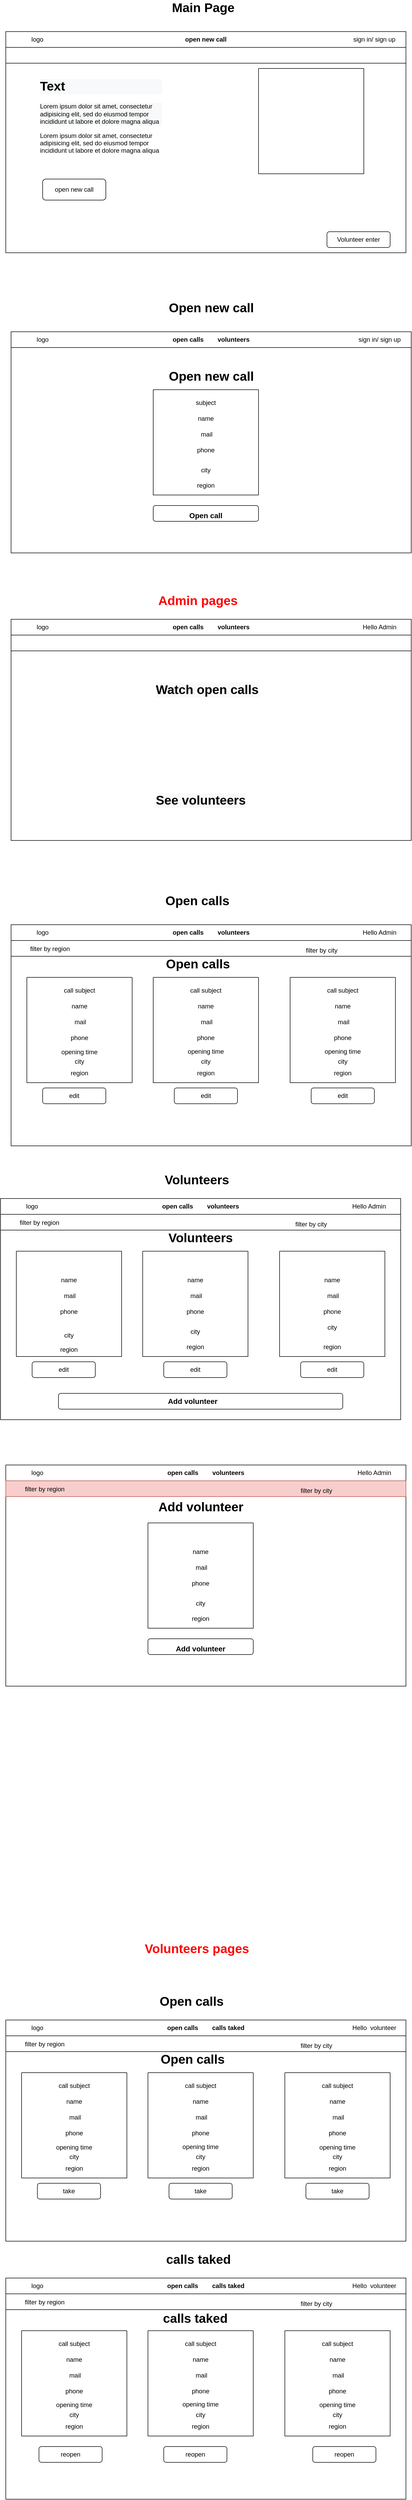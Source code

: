 <mxfile version="20.7.4" type="device"><diagram id="n7u_917eq2AN4OocIGEL" name="‫עמוד-1‬"><mxGraphModel dx="880" dy="452" grid="1" gridSize="10" guides="1" tooltips="1" connect="1" arrows="1" fold="1" page="1" pageScale="1" pageWidth="827" pageHeight="1169" math="0" shadow="0"><root><mxCell id="0"/><mxCell id="1" parent="0"/><mxCell id="W0FucG_3T96HnJbV8gVP-5" value="open calls&amp;nbsp; &amp;nbsp; &amp;nbsp; &amp;nbsp; volunteers" style="swimlane;whiteSpace=wrap;html=1;startSize=30;" parent="1" vertex="1"><mxGeometry x="60" y="1216" width="760" height="420" as="geometry"><mxRectangle x="310" y="190" width="140" height="30" as="alternateBounds"/></mxGeometry></mxCell><mxCell id="W0FucG_3T96HnJbV8gVP-6" value="logo" style="text;html=1;strokeColor=none;fillColor=none;align=center;verticalAlign=middle;whiteSpace=wrap;rounded=0;" parent="W0FucG_3T96HnJbV8gVP-5" vertex="1"><mxGeometry x="30" width="60" height="30" as="geometry"/></mxCell><mxCell id="W0FucG_3T96HnJbV8gVP-7" value="Hello Admin" style="text;html=1;strokeColor=none;fillColor=none;align=center;verticalAlign=middle;whiteSpace=wrap;rounded=0;" parent="W0FucG_3T96HnJbV8gVP-5" vertex="1"><mxGeometry x="650" width="100" height="30" as="geometry"/></mxCell><mxCell id="W0FucG_3T96HnJbV8gVP-9" value="&lt;br&gt;&lt;h1 style=&quot;color: rgb(0, 0, 0); font-family: Helvetica; font-style: normal; font-variant-ligatures: normal; font-variant-caps: normal; letter-spacing: normal; orphans: 2; text-align: left; text-indent: 0px; text-transform: none; widows: 2; word-spacing: 0px; -webkit-text-stroke-width: 0px; background-color: rgb(248, 249, 250); text-decoration-thickness: initial; text-decoration-style: initial; text-decoration-color: initial;&quot;&gt;Watch open calls&lt;/h1&gt;&lt;p style=&quot;color: rgb(0, 0, 0); font-family: Helvetica; font-size: 12px; font-style: normal; font-variant-ligatures: normal; font-variant-caps: normal; font-weight: 400; letter-spacing: normal; orphans: 2; text-align: left; text-indent: 0px; text-transform: none; widows: 2; word-spacing: 0px; -webkit-text-stroke-width: 0px; background-color: rgb(248, 249, 250); text-decoration-thickness: initial; text-decoration-style: initial; text-decoration-color: initial;&quot;&gt;&lt;/p&gt;&lt;br&gt;" style="text;html=1;strokeColor=none;fillColor=none;spacing=5;spacingTop=-20;whiteSpace=wrap;overflow=hidden;rounded=0;" parent="W0FucG_3T96HnJbV8gVP-5" vertex="1"><mxGeometry x="270" y="100" width="240" height="50" as="geometry"/></mxCell><mxCell id="W0FucG_3T96HnJbV8gVP-14" value="" style="rounded=0;whiteSpace=wrap;html=1;" parent="W0FucG_3T96HnJbV8gVP-5" vertex="1"><mxGeometry y="30" width="760" height="30" as="geometry"/></mxCell><mxCell id="W0FucG_3T96HnJbV8gVP-29" value="&lt;br&gt;&lt;h1 style=&quot;color: rgb(0, 0, 0); font-family: Helvetica; font-style: normal; font-variant-ligatures: normal; font-variant-caps: normal; letter-spacing: normal; orphans: 2; text-align: left; text-indent: 0px; text-transform: none; widows: 2; word-spacing: 0px; -webkit-text-stroke-width: 0px; background-color: rgb(248, 249, 250); text-decoration-thickness: initial; text-decoration-style: initial; text-decoration-color: initial;&quot;&gt;See volunteers&lt;/h1&gt;&lt;p style=&quot;color: rgb(0, 0, 0); font-family: Helvetica; font-size: 12px; font-style: normal; font-variant-ligatures: normal; font-variant-caps: normal; font-weight: 400; letter-spacing: normal; orphans: 2; text-align: left; text-indent: 0px; text-transform: none; widows: 2; word-spacing: 0px; -webkit-text-stroke-width: 0px; background-color: rgb(248, 249, 250); text-decoration-thickness: initial; text-decoration-style: initial; text-decoration-color: initial;&quot;&gt;&lt;/p&gt;" style="text;html=1;strokeColor=none;fillColor=none;spacing=5;spacingTop=-20;whiteSpace=wrap;overflow=hidden;rounded=0;" parent="W0FucG_3T96HnJbV8gVP-5" vertex="1"><mxGeometry x="270" y="310" width="240" height="50" as="geometry"/></mxCell><mxCell id="W0FucG_3T96HnJbV8gVP-16" value="&lt;b&gt;&lt;font style=&quot;font-size: 24px;&quot;&gt;Main Page&lt;/font&gt;&lt;/b&gt;" style="text;html=1;strokeColor=none;fillColor=none;align=center;verticalAlign=middle;whiteSpace=wrap;rounded=0;" parent="1" vertex="1"><mxGeometry x="362" y="40" width="126" height="30" as="geometry"/></mxCell><mxCell id="W0FucG_3T96HnJbV8gVP-17" value="&lt;b&gt;&lt;font color=&quot;#ff0000&quot; style=&quot;font-size: 24px;&quot;&gt;Admin pages&lt;/font&gt;&lt;/b&gt;" style="text;html=1;strokeColor=none;fillColor=none;align=center;verticalAlign=middle;whiteSpace=wrap;rounded=0;" parent="1" vertex="1"><mxGeometry x="330" y="1166" width="170" height="30" as="geometry"/></mxCell><mxCell id="W0FucG_3T96HnJbV8gVP-18" value="open new call" style="swimlane;whiteSpace=wrap;html=1;startSize=30;" parent="1" vertex="1"><mxGeometry x="50" y="100" width="760" height="420" as="geometry"><mxRectangle x="310" y="190" width="140" height="30" as="alternateBounds"/></mxGeometry></mxCell><mxCell id="W0FucG_3T96HnJbV8gVP-19" value="logo" style="text;html=1;strokeColor=none;fillColor=none;align=center;verticalAlign=middle;whiteSpace=wrap;rounded=0;" parent="W0FucG_3T96HnJbV8gVP-18" vertex="1"><mxGeometry x="30" width="60" height="30" as="geometry"/></mxCell><mxCell id="W0FucG_3T96HnJbV8gVP-20" value="sign in/ sign up" style="text;html=1;strokeColor=none;fillColor=none;align=center;verticalAlign=middle;whiteSpace=wrap;rounded=0;" parent="W0FucG_3T96HnJbV8gVP-18" vertex="1"><mxGeometry x="650" width="100" height="30" as="geometry"/></mxCell><mxCell id="W0FucG_3T96HnJbV8gVP-21" value="" style="swimlane;startSize=0;" parent="W0FucG_3T96HnJbV8gVP-18" vertex="1"><mxGeometry x="480" y="70" width="200" height="200" as="geometry"/></mxCell><mxCell id="W0FucG_3T96HnJbV8gVP-22" value="&lt;br&gt;&lt;h1 style=&quot;color: rgb(0, 0, 0); font-family: Helvetica; font-style: normal; font-variant-ligatures: normal; font-variant-caps: normal; letter-spacing: normal; orphans: 2; text-align: left; text-indent: 0px; text-transform: none; widows: 2; word-spacing: 0px; -webkit-text-stroke-width: 0px; background-color: rgb(248, 249, 250); text-decoration-thickness: initial; text-decoration-style: initial; text-decoration-color: initial;&quot;&gt;Text&lt;/h1&gt;&lt;p style=&quot;color: rgb(0, 0, 0); font-family: Helvetica; font-size: 12px; font-style: normal; font-variant-ligatures: normal; font-variant-caps: normal; font-weight: 400; letter-spacing: normal; orphans: 2; text-align: left; text-indent: 0px; text-transform: none; widows: 2; word-spacing: 0px; -webkit-text-stroke-width: 0px; background-color: rgb(248, 249, 250); text-decoration-thickness: initial; text-decoration-style: initial; text-decoration-color: initial;&quot;&gt;Lorem ipsum dolor sit amet, consectetur adipisicing elit, sed do eiusmod tempor incididunt ut labore et dolore magna aliqua&lt;/p&gt;Lorem ipsum dolor sit amet, consectetur adipisicing elit, sed do eiusmod tempor incididunt ut labore et dolore magna aliqua&lt;br&gt;&lt;br&gt;" style="text;html=1;strokeColor=none;fillColor=none;spacing=5;spacingTop=-20;whiteSpace=wrap;overflow=hidden;rounded=0;" parent="W0FucG_3T96HnJbV8gVP-18" vertex="1"><mxGeometry x="60" y="70" width="240" height="190" as="geometry"/></mxCell><mxCell id="W0FucG_3T96HnJbV8gVP-23" value="" style="rounded=1;whiteSpace=wrap;html=1;" parent="W0FucG_3T96HnJbV8gVP-18" vertex="1"><mxGeometry x="70" y="280" width="120" height="40" as="geometry"/></mxCell><mxCell id="W0FucG_3T96HnJbV8gVP-24" value="open new call" style="text;html=1;strokeColor=none;fillColor=none;align=center;verticalAlign=middle;whiteSpace=wrap;rounded=0;" parent="W0FucG_3T96HnJbV8gVP-18" vertex="1"><mxGeometry x="75" y="285" width="110" height="30" as="geometry"/></mxCell><mxCell id="W0FucG_3T96HnJbV8gVP-25" value="" style="rounded=0;whiteSpace=wrap;html=1;" parent="W0FucG_3T96HnJbV8gVP-18" vertex="1"><mxGeometry y="30" width="760" height="30" as="geometry"/></mxCell><mxCell id="W0FucG_3T96HnJbV8gVP-26" value="" style="rounded=1;whiteSpace=wrap;html=1;" parent="W0FucG_3T96HnJbV8gVP-18" vertex="1"><mxGeometry x="610" y="380" width="120" height="30" as="geometry"/></mxCell><mxCell id="W0FucG_3T96HnJbV8gVP-27" value="Volunteer enter" style="text;html=1;strokeColor=none;fillColor=none;align=center;verticalAlign=middle;whiteSpace=wrap;rounded=0;" parent="W0FucG_3T96HnJbV8gVP-18" vertex="1"><mxGeometry x="620" y="380" width="100" height="30" as="geometry"/></mxCell><mxCell id="W0FucG_3T96HnJbV8gVP-30" value="open calls&amp;nbsp; &amp;nbsp; &amp;nbsp; &amp;nbsp; volunteers" style="swimlane;whiteSpace=wrap;html=1;startSize=30;" parent="1" vertex="1"><mxGeometry x="60" y="1796" width="760" height="420" as="geometry"><mxRectangle x="310" y="190" width="140" height="30" as="alternateBounds"/></mxGeometry></mxCell><mxCell id="W0FucG_3T96HnJbV8gVP-31" value="logo" style="text;html=1;strokeColor=none;fillColor=none;align=center;verticalAlign=middle;whiteSpace=wrap;rounded=0;" parent="W0FucG_3T96HnJbV8gVP-30" vertex="1"><mxGeometry x="30" width="60" height="30" as="geometry"/></mxCell><mxCell id="W0FucG_3T96HnJbV8gVP-32" value="Hello Admin" style="text;html=1;strokeColor=none;fillColor=none;align=center;verticalAlign=middle;whiteSpace=wrap;rounded=0;" parent="W0FucG_3T96HnJbV8gVP-30" vertex="1"><mxGeometry x="650" width="100" height="30" as="geometry"/></mxCell><mxCell id="W0FucG_3T96HnJbV8gVP-34" value="" style="rounded=0;whiteSpace=wrap;html=1;" parent="W0FucG_3T96HnJbV8gVP-30" vertex="1"><mxGeometry y="30" width="760" height="30" as="geometry"/></mxCell><mxCell id="W0FucG_3T96HnJbV8gVP-37" value="&lt;font style=&quot;font-size: 12px;&quot;&gt;filter by region&lt;/font&gt;" style="text;html=1;strokeColor=none;fillColor=none;align=center;verticalAlign=middle;whiteSpace=wrap;rounded=0;fontSize=24;" parent="W0FucG_3T96HnJbV8gVP-30" vertex="1"><mxGeometry x="14" y="27" width="120" height="30" as="geometry"/></mxCell><mxCell id="W0FucG_3T96HnJbV8gVP-38" value="&lt;font style=&quot;font-size: 12px;&quot;&gt;filter by city&lt;/font&gt;" style="text;html=1;strokeColor=none;fillColor=none;align=center;verticalAlign=middle;whiteSpace=wrap;rounded=0;fontSize=24;" parent="W0FucG_3T96HnJbV8gVP-30" vertex="1"><mxGeometry x="530" y="30" width="120" height="30" as="geometry"/></mxCell><mxCell id="W0FucG_3T96HnJbV8gVP-40" value="" style="swimlane;startSize=0;fontSize=12;" parent="W0FucG_3T96HnJbV8gVP-30" vertex="1"><mxGeometry x="530" y="100" width="200" height="200" as="geometry"/></mxCell><mxCell id="W0FucG_3T96HnJbV8gVP-41" value="call subject" style="text;html=1;strokeColor=none;fillColor=none;align=center;verticalAlign=middle;whiteSpace=wrap;rounded=0;fontSize=12;" parent="W0FucG_3T96HnJbV8gVP-40" vertex="1"><mxGeometry x="60" y="10" width="80" height="30" as="geometry"/></mxCell><mxCell id="W0FucG_3T96HnJbV8gVP-42" value="name" style="text;html=1;strokeColor=none;fillColor=none;align=center;verticalAlign=middle;whiteSpace=wrap;rounded=0;fontSize=12;" parent="W0FucG_3T96HnJbV8gVP-40" vertex="1"><mxGeometry x="60" y="40" width="80" height="30" as="geometry"/></mxCell><mxCell id="W0FucG_3T96HnJbV8gVP-43" value="&amp;nbsp;mail" style="text;html=1;strokeColor=none;fillColor=none;align=center;verticalAlign=middle;whiteSpace=wrap;rounded=0;fontSize=12;" parent="W0FucG_3T96HnJbV8gVP-40" vertex="1"><mxGeometry x="60" y="70" width="80" height="30" as="geometry"/></mxCell><mxCell id="W0FucG_3T96HnJbV8gVP-44" value="phone" style="text;html=1;strokeColor=none;fillColor=none;align=center;verticalAlign=middle;whiteSpace=wrap;rounded=0;fontSize=12;" parent="W0FucG_3T96HnJbV8gVP-40" vertex="1"><mxGeometry x="60" y="100" width="80" height="30" as="geometry"/></mxCell><mxCell id="W0FucG_3T96HnJbV8gVP-45" value="opening time" style="text;html=1;strokeColor=none;fillColor=none;align=center;verticalAlign=middle;whiteSpace=wrap;rounded=0;fontSize=12;" parent="W0FucG_3T96HnJbV8gVP-40" vertex="1"><mxGeometry x="60" y="126" width="80" height="30" as="geometry"/></mxCell><mxCell id="W0FucG_3T96HnJbV8gVP-46" value="city" style="text;html=1;strokeColor=none;fillColor=none;align=center;verticalAlign=middle;whiteSpace=wrap;rounded=0;fontSize=12;" parent="W0FucG_3T96HnJbV8gVP-40" vertex="1"><mxGeometry x="60" y="145" width="80" height="30" as="geometry"/></mxCell><mxCell id="W0FucG_3T96HnJbV8gVP-47" value="region" style="text;html=1;strokeColor=none;fillColor=none;align=center;verticalAlign=middle;whiteSpace=wrap;rounded=0;fontSize=12;" parent="W0FucG_3T96HnJbV8gVP-40" vertex="1"><mxGeometry x="60" y="167" width="80" height="30" as="geometry"/></mxCell><mxCell id="W0FucG_3T96HnJbV8gVP-48" value="" style="swimlane;startSize=0;fontSize=12;" parent="W0FucG_3T96HnJbV8gVP-30" vertex="1"><mxGeometry x="270" y="100" width="200" height="200" as="geometry"/></mxCell><mxCell id="W0FucG_3T96HnJbV8gVP-49" value="call subject" style="text;html=1;strokeColor=none;fillColor=none;align=center;verticalAlign=middle;whiteSpace=wrap;rounded=0;fontSize=12;" parent="W0FucG_3T96HnJbV8gVP-48" vertex="1"><mxGeometry x="60" y="10" width="80" height="30" as="geometry"/></mxCell><mxCell id="W0FucG_3T96HnJbV8gVP-50" value="name" style="text;html=1;strokeColor=none;fillColor=none;align=center;verticalAlign=middle;whiteSpace=wrap;rounded=0;fontSize=12;" parent="W0FucG_3T96HnJbV8gVP-48" vertex="1"><mxGeometry x="60" y="40" width="80" height="30" as="geometry"/></mxCell><mxCell id="W0FucG_3T96HnJbV8gVP-51" value="&amp;nbsp;mail" style="text;html=1;strokeColor=none;fillColor=none;align=center;verticalAlign=middle;whiteSpace=wrap;rounded=0;fontSize=12;" parent="W0FucG_3T96HnJbV8gVP-48" vertex="1"><mxGeometry x="60" y="70" width="80" height="30" as="geometry"/></mxCell><mxCell id="W0FucG_3T96HnJbV8gVP-52" value="phone" style="text;html=1;strokeColor=none;fillColor=none;align=center;verticalAlign=middle;whiteSpace=wrap;rounded=0;fontSize=12;" parent="W0FucG_3T96HnJbV8gVP-48" vertex="1"><mxGeometry x="60" y="100" width="80" height="30" as="geometry"/></mxCell><mxCell id="W0FucG_3T96HnJbV8gVP-53" value="opening time" style="text;html=1;strokeColor=none;fillColor=none;align=center;verticalAlign=middle;whiteSpace=wrap;rounded=0;fontSize=12;" parent="W0FucG_3T96HnJbV8gVP-48" vertex="1"><mxGeometry x="60" y="126" width="80" height="30" as="geometry"/></mxCell><mxCell id="W0FucG_3T96HnJbV8gVP-54" value="city" style="text;html=1;strokeColor=none;fillColor=none;align=center;verticalAlign=middle;whiteSpace=wrap;rounded=0;fontSize=12;" parent="W0FucG_3T96HnJbV8gVP-48" vertex="1"><mxGeometry x="60" y="145" width="80" height="30" as="geometry"/></mxCell><mxCell id="W0FucG_3T96HnJbV8gVP-55" value="region" style="text;html=1;strokeColor=none;fillColor=none;align=center;verticalAlign=middle;whiteSpace=wrap;rounded=0;fontSize=12;" parent="W0FucG_3T96HnJbV8gVP-48" vertex="1"><mxGeometry x="60" y="167" width="80" height="30" as="geometry"/></mxCell><mxCell id="W0FucG_3T96HnJbV8gVP-56" value="" style="swimlane;startSize=0;fontSize=12;" parent="W0FucG_3T96HnJbV8gVP-30" vertex="1"><mxGeometry x="30" y="100" width="200" height="200" as="geometry"/></mxCell><mxCell id="W0FucG_3T96HnJbV8gVP-57" value="call subject" style="text;html=1;strokeColor=none;fillColor=none;align=center;verticalAlign=middle;whiteSpace=wrap;rounded=0;fontSize=12;" parent="W0FucG_3T96HnJbV8gVP-56" vertex="1"><mxGeometry x="60" y="10" width="80" height="30" as="geometry"/></mxCell><mxCell id="W0FucG_3T96HnJbV8gVP-58" value="name" style="text;html=1;strokeColor=none;fillColor=none;align=center;verticalAlign=middle;whiteSpace=wrap;rounded=0;fontSize=12;" parent="W0FucG_3T96HnJbV8gVP-56" vertex="1"><mxGeometry x="60" y="40" width="80" height="30" as="geometry"/></mxCell><mxCell id="W0FucG_3T96HnJbV8gVP-59" value="&amp;nbsp;mail" style="text;html=1;strokeColor=none;fillColor=none;align=center;verticalAlign=middle;whiteSpace=wrap;rounded=0;fontSize=12;" parent="W0FucG_3T96HnJbV8gVP-56" vertex="1"><mxGeometry x="60" y="70" width="80" height="30" as="geometry"/></mxCell><mxCell id="W0FucG_3T96HnJbV8gVP-60" value="phone" style="text;html=1;strokeColor=none;fillColor=none;align=center;verticalAlign=middle;whiteSpace=wrap;rounded=0;fontSize=12;" parent="W0FucG_3T96HnJbV8gVP-56" vertex="1"><mxGeometry x="60" y="100" width="80" height="30" as="geometry"/></mxCell><mxCell id="W0FucG_3T96HnJbV8gVP-61" value="opening time" style="text;html=1;strokeColor=none;fillColor=none;align=center;verticalAlign=middle;whiteSpace=wrap;rounded=0;fontSize=12;" parent="W0FucG_3T96HnJbV8gVP-56" vertex="1"><mxGeometry x="60" y="127" width="80" height="30" as="geometry"/></mxCell><mxCell id="W0FucG_3T96HnJbV8gVP-62" value="city" style="text;html=1;strokeColor=none;fillColor=none;align=center;verticalAlign=middle;whiteSpace=wrap;rounded=0;fontSize=12;" parent="W0FucG_3T96HnJbV8gVP-56" vertex="1"><mxGeometry x="60" y="145" width="80" height="30" as="geometry"/></mxCell><mxCell id="W0FucG_3T96HnJbV8gVP-63" value="region" style="text;html=1;strokeColor=none;fillColor=none;align=center;verticalAlign=middle;whiteSpace=wrap;rounded=0;fontSize=12;" parent="W0FucG_3T96HnJbV8gVP-56" vertex="1"><mxGeometry x="60" y="167" width="80" height="30" as="geometry"/></mxCell><mxCell id="W0FucG_3T96HnJbV8gVP-64" value="" style="rounded=1;whiteSpace=wrap;html=1;fontSize=12;" parent="W0FucG_3T96HnJbV8gVP-30" vertex="1"><mxGeometry x="570" y="310" width="120" height="30" as="geometry"/></mxCell><mxCell id="W0FucG_3T96HnJbV8gVP-65" value="edit" style="text;html=1;strokeColor=none;fillColor=none;align=center;verticalAlign=middle;whiteSpace=wrap;rounded=0;fontSize=12;" parent="W0FucG_3T96HnJbV8gVP-30" vertex="1"><mxGeometry x="600" y="310" width="60" height="30" as="geometry"/></mxCell><mxCell id="W0FucG_3T96HnJbV8gVP-66" value="" style="rounded=1;whiteSpace=wrap;html=1;fontSize=12;" parent="W0FucG_3T96HnJbV8gVP-30" vertex="1"><mxGeometry x="310" y="310" width="120" height="30" as="geometry"/></mxCell><mxCell id="W0FucG_3T96HnJbV8gVP-67" value="" style="rounded=1;whiteSpace=wrap;html=1;fontSize=12;" parent="W0FucG_3T96HnJbV8gVP-30" vertex="1"><mxGeometry x="60" y="310" width="120" height="30" as="geometry"/></mxCell><mxCell id="W0FucG_3T96HnJbV8gVP-68" value="edit" style="text;html=1;strokeColor=none;fillColor=none;align=center;verticalAlign=middle;whiteSpace=wrap;rounded=0;fontSize=12;" parent="W0FucG_3T96HnJbV8gVP-30" vertex="1"><mxGeometry x="340" y="310" width="60" height="30" as="geometry"/></mxCell><mxCell id="W0FucG_3T96HnJbV8gVP-69" value="edit" style="text;html=1;strokeColor=none;fillColor=none;align=center;verticalAlign=middle;whiteSpace=wrap;rounded=0;fontSize=12;" parent="W0FucG_3T96HnJbV8gVP-30" vertex="1"><mxGeometry x="90" y="310" width="60" height="30" as="geometry"/></mxCell><mxCell id="W0FucG_3T96HnJbV8gVP-108" value="&lt;b&gt;&lt;font style=&quot;font-size: 24px;&quot;&gt;Open calls&lt;/font&gt;&lt;/b&gt;" style="text;html=1;strokeColor=none;fillColor=none;align=center;verticalAlign=middle;whiteSpace=wrap;rounded=0;" parent="W0FucG_3T96HnJbV8gVP-30" vertex="1"><mxGeometry x="280" y="60" width="150" height="30" as="geometry"/></mxCell><mxCell id="W0FucG_3T96HnJbV8gVP-36" value="&lt;b&gt;&lt;font style=&quot;font-size: 24px;&quot;&gt;Open calls&lt;/font&gt;&lt;/b&gt;" style="text;html=1;strokeColor=none;fillColor=none;align=center;verticalAlign=middle;whiteSpace=wrap;rounded=0;" parent="1" vertex="1"><mxGeometry x="339" y="1736" width="150" height="30" as="geometry"/></mxCell><mxCell id="W0FucG_3T96HnJbV8gVP-70" value="open calls&amp;nbsp; &amp;nbsp; &amp;nbsp; &amp;nbsp; volunteers" style="swimlane;whiteSpace=wrap;html=1;startSize=30;" parent="1" vertex="1"><mxGeometry x="40" y="2316" width="760" height="420" as="geometry"><mxRectangle x="310" y="190" width="140" height="30" as="alternateBounds"/></mxGeometry></mxCell><mxCell id="W0FucG_3T96HnJbV8gVP-71" value="logo" style="text;html=1;strokeColor=none;fillColor=none;align=center;verticalAlign=middle;whiteSpace=wrap;rounded=0;" parent="W0FucG_3T96HnJbV8gVP-70" vertex="1"><mxGeometry x="30" width="60" height="30" as="geometry"/></mxCell><mxCell id="W0FucG_3T96HnJbV8gVP-72" value="Hello Admin" style="text;html=1;strokeColor=none;fillColor=none;align=center;verticalAlign=middle;whiteSpace=wrap;rounded=0;" parent="W0FucG_3T96HnJbV8gVP-70" vertex="1"><mxGeometry x="650" width="100" height="30" as="geometry"/></mxCell><mxCell id="W0FucG_3T96HnJbV8gVP-73" value="" style="rounded=0;whiteSpace=wrap;html=1;" parent="W0FucG_3T96HnJbV8gVP-70" vertex="1"><mxGeometry y="30" width="760" height="30" as="geometry"/></mxCell><mxCell id="W0FucG_3T96HnJbV8gVP-74" value="&lt;font style=&quot;font-size: 12px;&quot;&gt;filter by region&lt;/font&gt;" style="text;html=1;strokeColor=none;fillColor=none;align=center;verticalAlign=middle;whiteSpace=wrap;rounded=0;fontSize=24;" parent="W0FucG_3T96HnJbV8gVP-70" vertex="1"><mxGeometry x="14" y="27" width="120" height="30" as="geometry"/></mxCell><mxCell id="W0FucG_3T96HnJbV8gVP-75" value="&lt;font style=&quot;font-size: 12px;&quot;&gt;filter by city&lt;/font&gt;" style="text;html=1;strokeColor=none;fillColor=none;align=center;verticalAlign=middle;whiteSpace=wrap;rounded=0;fontSize=24;" parent="W0FucG_3T96HnJbV8gVP-70" vertex="1"><mxGeometry x="530" y="30" width="120" height="30" as="geometry"/></mxCell><mxCell id="W0FucG_3T96HnJbV8gVP-76" value="" style="swimlane;startSize=0;fontSize=12;" parent="W0FucG_3T96HnJbV8gVP-70" vertex="1"><mxGeometry x="530" y="100" width="200" height="200" as="geometry"/></mxCell><mxCell id="W0FucG_3T96HnJbV8gVP-78" value="name" style="text;html=1;strokeColor=none;fillColor=none;align=center;verticalAlign=middle;whiteSpace=wrap;rounded=0;fontSize=12;" parent="W0FucG_3T96HnJbV8gVP-76" vertex="1"><mxGeometry x="60" y="40" width="80" height="30" as="geometry"/></mxCell><mxCell id="W0FucG_3T96HnJbV8gVP-79" value="&amp;nbsp;mail" style="text;html=1;strokeColor=none;fillColor=none;align=center;verticalAlign=middle;whiteSpace=wrap;rounded=0;fontSize=12;" parent="W0FucG_3T96HnJbV8gVP-76" vertex="1"><mxGeometry x="60" y="70" width="80" height="30" as="geometry"/></mxCell><mxCell id="W0FucG_3T96HnJbV8gVP-80" value="phone" style="text;html=1;strokeColor=none;fillColor=none;align=center;verticalAlign=middle;whiteSpace=wrap;rounded=0;fontSize=12;" parent="W0FucG_3T96HnJbV8gVP-76" vertex="1"><mxGeometry x="60" y="100" width="80" height="30" as="geometry"/></mxCell><mxCell id="W0FucG_3T96HnJbV8gVP-82" value="city" style="text;html=1;strokeColor=none;fillColor=none;align=center;verticalAlign=middle;whiteSpace=wrap;rounded=0;fontSize=12;" parent="W0FucG_3T96HnJbV8gVP-76" vertex="1"><mxGeometry x="60" y="130" width="80" height="30" as="geometry"/></mxCell><mxCell id="W0FucG_3T96HnJbV8gVP-83" value="region" style="text;html=1;strokeColor=none;fillColor=none;align=center;verticalAlign=middle;whiteSpace=wrap;rounded=0;fontSize=12;" parent="W0FucG_3T96HnJbV8gVP-76" vertex="1"><mxGeometry x="60" y="167" width="80" height="30" as="geometry"/></mxCell><mxCell id="W0FucG_3T96HnJbV8gVP-84" value="" style="swimlane;startSize=0;fontSize=12;" parent="W0FucG_3T96HnJbV8gVP-70" vertex="1"><mxGeometry x="270" y="100" width="200" height="200" as="geometry"/></mxCell><mxCell id="W0FucG_3T96HnJbV8gVP-86" value="name" style="text;html=1;strokeColor=none;fillColor=none;align=center;verticalAlign=middle;whiteSpace=wrap;rounded=0;fontSize=12;" parent="W0FucG_3T96HnJbV8gVP-84" vertex="1"><mxGeometry x="60" y="40" width="80" height="30" as="geometry"/></mxCell><mxCell id="W0FucG_3T96HnJbV8gVP-87" value="&amp;nbsp;mail" style="text;html=1;strokeColor=none;fillColor=none;align=center;verticalAlign=middle;whiteSpace=wrap;rounded=0;fontSize=12;" parent="W0FucG_3T96HnJbV8gVP-84" vertex="1"><mxGeometry x="60" y="70" width="80" height="30" as="geometry"/></mxCell><mxCell id="W0FucG_3T96HnJbV8gVP-88" value="phone" style="text;html=1;strokeColor=none;fillColor=none;align=center;verticalAlign=middle;whiteSpace=wrap;rounded=0;fontSize=12;" parent="W0FucG_3T96HnJbV8gVP-84" vertex="1"><mxGeometry x="60" y="100" width="80" height="30" as="geometry"/></mxCell><mxCell id="W0FucG_3T96HnJbV8gVP-90" value="city" style="text;html=1;strokeColor=none;fillColor=none;align=center;verticalAlign=middle;whiteSpace=wrap;rounded=0;fontSize=12;" parent="W0FucG_3T96HnJbV8gVP-84" vertex="1"><mxGeometry x="60" y="138" width="80" height="30" as="geometry"/></mxCell><mxCell id="W0FucG_3T96HnJbV8gVP-91" value="region" style="text;html=1;strokeColor=none;fillColor=none;align=center;verticalAlign=middle;whiteSpace=wrap;rounded=0;fontSize=12;" parent="W0FucG_3T96HnJbV8gVP-84" vertex="1"><mxGeometry x="60" y="167" width="80" height="30" as="geometry"/></mxCell><mxCell id="W0FucG_3T96HnJbV8gVP-92" value="" style="swimlane;startSize=0;fontSize=12;" parent="W0FucG_3T96HnJbV8gVP-70" vertex="1"><mxGeometry x="30" y="100" width="200" height="200" as="geometry"/></mxCell><mxCell id="W0FucG_3T96HnJbV8gVP-94" value="name" style="text;html=1;strokeColor=none;fillColor=none;align=center;verticalAlign=middle;whiteSpace=wrap;rounded=0;fontSize=12;" parent="W0FucG_3T96HnJbV8gVP-92" vertex="1"><mxGeometry x="60" y="40" width="80" height="30" as="geometry"/></mxCell><mxCell id="W0FucG_3T96HnJbV8gVP-95" value="&amp;nbsp;mail" style="text;html=1;strokeColor=none;fillColor=none;align=center;verticalAlign=middle;whiteSpace=wrap;rounded=0;fontSize=12;" parent="W0FucG_3T96HnJbV8gVP-92" vertex="1"><mxGeometry x="60" y="70" width="80" height="30" as="geometry"/></mxCell><mxCell id="W0FucG_3T96HnJbV8gVP-96" value="phone" style="text;html=1;strokeColor=none;fillColor=none;align=center;verticalAlign=middle;whiteSpace=wrap;rounded=0;fontSize=12;" parent="W0FucG_3T96HnJbV8gVP-92" vertex="1"><mxGeometry x="60" y="100" width="80" height="30" as="geometry"/></mxCell><mxCell id="W0FucG_3T96HnJbV8gVP-98" value="city" style="text;html=1;strokeColor=none;fillColor=none;align=center;verticalAlign=middle;whiteSpace=wrap;rounded=0;fontSize=12;" parent="W0FucG_3T96HnJbV8gVP-92" vertex="1"><mxGeometry x="60" y="145" width="80" height="30" as="geometry"/></mxCell><mxCell id="W0FucG_3T96HnJbV8gVP-99" value="region" style="text;html=1;strokeColor=none;fillColor=none;align=center;verticalAlign=middle;whiteSpace=wrap;rounded=0;fontSize=12;" parent="W0FucG_3T96HnJbV8gVP-92" vertex="1"><mxGeometry x="60" y="173" width="80" height="27" as="geometry"/></mxCell><mxCell id="W0FucG_3T96HnJbV8gVP-100" value="" style="rounded=1;whiteSpace=wrap;html=1;fontSize=12;" parent="W0FucG_3T96HnJbV8gVP-70" vertex="1"><mxGeometry x="570" y="310" width="120" height="30" as="geometry"/></mxCell><mxCell id="W0FucG_3T96HnJbV8gVP-101" value="edit" style="text;html=1;strokeColor=none;fillColor=none;align=center;verticalAlign=middle;whiteSpace=wrap;rounded=0;fontSize=12;" parent="W0FucG_3T96HnJbV8gVP-70" vertex="1"><mxGeometry x="600" y="310" width="60" height="30" as="geometry"/></mxCell><mxCell id="W0FucG_3T96HnJbV8gVP-102" value="" style="rounded=1;whiteSpace=wrap;html=1;fontSize=12;" parent="W0FucG_3T96HnJbV8gVP-70" vertex="1"><mxGeometry x="310" y="310" width="120" height="30" as="geometry"/></mxCell><mxCell id="W0FucG_3T96HnJbV8gVP-103" value="" style="rounded=1;whiteSpace=wrap;html=1;fontSize=12;" parent="W0FucG_3T96HnJbV8gVP-70" vertex="1"><mxGeometry x="60" y="310" width="120" height="30" as="geometry"/></mxCell><mxCell id="W0FucG_3T96HnJbV8gVP-104" value="edit" style="text;html=1;strokeColor=none;fillColor=none;align=center;verticalAlign=middle;whiteSpace=wrap;rounded=0;fontSize=12;" parent="W0FucG_3T96HnJbV8gVP-70" vertex="1"><mxGeometry x="340" y="310" width="60" height="30" as="geometry"/></mxCell><mxCell id="W0FucG_3T96HnJbV8gVP-105" value="edit" style="text;html=1;strokeColor=none;fillColor=none;align=center;verticalAlign=middle;whiteSpace=wrap;rounded=0;fontSize=12;" parent="W0FucG_3T96HnJbV8gVP-70" vertex="1"><mxGeometry x="90" y="310" width="60" height="30" as="geometry"/></mxCell><mxCell id="W0FucG_3T96HnJbV8gVP-110" value="&lt;span style=&quot;font-size: 24px;&quot;&gt;&lt;b&gt;Volunteers&lt;/b&gt;&lt;/span&gt;" style="text;html=1;strokeColor=none;fillColor=none;align=center;verticalAlign=middle;whiteSpace=wrap;rounded=0;" parent="W0FucG_3T96HnJbV8gVP-70" vertex="1"><mxGeometry x="305" y="60" width="150" height="30" as="geometry"/></mxCell><mxCell id="W0FucG_3T96HnJbV8gVP-198" value="" style="rounded=1;whiteSpace=wrap;html=1;fontSize=12;fontColor=#FF0000;" parent="W0FucG_3T96HnJbV8gVP-70" vertex="1"><mxGeometry x="110" y="370" width="540" height="30" as="geometry"/></mxCell><mxCell id="W0FucG_3T96HnJbV8gVP-199" value="&lt;font size=&quot;1&quot; color=&quot;#000000&quot;&gt;&lt;b style=&quot;font-size: 14px;&quot;&gt;Add volunteer&lt;/b&gt;&lt;/font&gt;" style="text;html=1;strokeColor=none;fillColor=none;align=center;verticalAlign=middle;whiteSpace=wrap;rounded=0;fontSize=12;fontColor=#FF0000;" parent="W0FucG_3T96HnJbV8gVP-70" vertex="1"><mxGeometry x="280" y="370" width="170" height="30" as="geometry"/></mxCell><mxCell id="W0FucG_3T96HnJbV8gVP-106" value="&lt;span style=&quot;font-size: 24px;&quot;&gt;&lt;b&gt;Volunteers&lt;/b&gt;&lt;/span&gt;" style="text;html=1;strokeColor=none;fillColor=none;align=center;verticalAlign=middle;whiteSpace=wrap;rounded=0;" parent="1" vertex="1"><mxGeometry x="338" y="2266" width="150" height="30" as="geometry"/></mxCell><mxCell id="W0FucG_3T96HnJbV8gVP-111" value="open calls&amp;nbsp; &amp;nbsp; &amp;nbsp; &amp;nbsp; calls taked" style="swimlane;whiteSpace=wrap;html=1;startSize=30;" parent="1" vertex="1"><mxGeometry x="50" y="3876" width="760" height="420" as="geometry"><mxRectangle x="310" y="190" width="140" height="30" as="alternateBounds"/></mxGeometry></mxCell><mxCell id="W0FucG_3T96HnJbV8gVP-112" value="logo" style="text;html=1;strokeColor=none;fillColor=none;align=center;verticalAlign=middle;whiteSpace=wrap;rounded=0;" parent="W0FucG_3T96HnJbV8gVP-111" vertex="1"><mxGeometry x="30" width="60" height="30" as="geometry"/></mxCell><mxCell id="W0FucG_3T96HnJbV8gVP-113" value="Hello&amp;nbsp; volunteer" style="text;html=1;strokeColor=none;fillColor=none;align=center;verticalAlign=middle;whiteSpace=wrap;rounded=0;" parent="W0FucG_3T96HnJbV8gVP-111" vertex="1"><mxGeometry x="650" width="100" height="30" as="geometry"/></mxCell><mxCell id="W0FucG_3T96HnJbV8gVP-114" value="" style="rounded=0;whiteSpace=wrap;html=1;" parent="W0FucG_3T96HnJbV8gVP-111" vertex="1"><mxGeometry y="30" width="760" height="30" as="geometry"/></mxCell><mxCell id="W0FucG_3T96HnJbV8gVP-115" value="&lt;font style=&quot;font-size: 12px;&quot;&gt;filter by region&lt;/font&gt;" style="text;html=1;strokeColor=none;fillColor=none;align=center;verticalAlign=middle;whiteSpace=wrap;rounded=0;fontSize=24;" parent="W0FucG_3T96HnJbV8gVP-111" vertex="1"><mxGeometry x="14" y="27" width="120" height="30" as="geometry"/></mxCell><mxCell id="W0FucG_3T96HnJbV8gVP-116" value="&lt;font style=&quot;font-size: 12px;&quot;&gt;filter by city&lt;/font&gt;" style="text;html=1;strokeColor=none;fillColor=none;align=center;verticalAlign=middle;whiteSpace=wrap;rounded=0;fontSize=24;" parent="W0FucG_3T96HnJbV8gVP-111" vertex="1"><mxGeometry x="530" y="30" width="120" height="30" as="geometry"/></mxCell><mxCell id="W0FucG_3T96HnJbV8gVP-117" value="" style="swimlane;startSize=0;fontSize=12;" parent="W0FucG_3T96HnJbV8gVP-111" vertex="1"><mxGeometry x="530" y="100" width="200" height="200" as="geometry"/></mxCell><mxCell id="W0FucG_3T96HnJbV8gVP-118" value="call subject" style="text;html=1;strokeColor=none;fillColor=none;align=center;verticalAlign=middle;whiteSpace=wrap;rounded=0;fontSize=12;" parent="W0FucG_3T96HnJbV8gVP-117" vertex="1"><mxGeometry x="60" y="10" width="80" height="30" as="geometry"/></mxCell><mxCell id="W0FucG_3T96HnJbV8gVP-119" value="name" style="text;html=1;strokeColor=none;fillColor=none;align=center;verticalAlign=middle;whiteSpace=wrap;rounded=0;fontSize=12;" parent="W0FucG_3T96HnJbV8gVP-117" vertex="1"><mxGeometry x="60" y="40" width="80" height="30" as="geometry"/></mxCell><mxCell id="W0FucG_3T96HnJbV8gVP-120" value="&amp;nbsp;mail" style="text;html=1;strokeColor=none;fillColor=none;align=center;verticalAlign=middle;whiteSpace=wrap;rounded=0;fontSize=12;" parent="W0FucG_3T96HnJbV8gVP-117" vertex="1"><mxGeometry x="60" y="70" width="80" height="30" as="geometry"/></mxCell><mxCell id="W0FucG_3T96HnJbV8gVP-121" value="phone" style="text;html=1;strokeColor=none;fillColor=none;align=center;verticalAlign=middle;whiteSpace=wrap;rounded=0;fontSize=12;" parent="W0FucG_3T96HnJbV8gVP-117" vertex="1"><mxGeometry x="60" y="100" width="80" height="30" as="geometry"/></mxCell><mxCell id="W0FucG_3T96HnJbV8gVP-122" value="opening time" style="text;html=1;strokeColor=none;fillColor=none;align=center;verticalAlign=middle;whiteSpace=wrap;rounded=0;fontSize=12;" parent="W0FucG_3T96HnJbV8gVP-117" vertex="1"><mxGeometry x="60" y="127" width="80" height="30" as="geometry"/></mxCell><mxCell id="W0FucG_3T96HnJbV8gVP-123" value="city" style="text;html=1;strokeColor=none;fillColor=none;align=center;verticalAlign=middle;whiteSpace=wrap;rounded=0;fontSize=12;" parent="W0FucG_3T96HnJbV8gVP-117" vertex="1"><mxGeometry x="60" y="145" width="80" height="30" as="geometry"/></mxCell><mxCell id="W0FucG_3T96HnJbV8gVP-124" value="region" style="text;html=1;strokeColor=none;fillColor=none;align=center;verticalAlign=middle;whiteSpace=wrap;rounded=0;fontSize=12;" parent="W0FucG_3T96HnJbV8gVP-117" vertex="1"><mxGeometry x="60" y="167" width="80" height="30" as="geometry"/></mxCell><mxCell id="W0FucG_3T96HnJbV8gVP-125" value="" style="swimlane;startSize=0;fontSize=12;" parent="W0FucG_3T96HnJbV8gVP-111" vertex="1"><mxGeometry x="270" y="100" width="200" height="200" as="geometry"/></mxCell><mxCell id="W0FucG_3T96HnJbV8gVP-126" value="call subject" style="text;html=1;strokeColor=none;fillColor=none;align=center;verticalAlign=middle;whiteSpace=wrap;rounded=0;fontSize=12;" parent="W0FucG_3T96HnJbV8gVP-125" vertex="1"><mxGeometry x="60" y="10" width="80" height="30" as="geometry"/></mxCell><mxCell id="W0FucG_3T96HnJbV8gVP-127" value="name" style="text;html=1;strokeColor=none;fillColor=none;align=center;verticalAlign=middle;whiteSpace=wrap;rounded=0;fontSize=12;" parent="W0FucG_3T96HnJbV8gVP-125" vertex="1"><mxGeometry x="60" y="40" width="80" height="30" as="geometry"/></mxCell><mxCell id="W0FucG_3T96HnJbV8gVP-128" value="&amp;nbsp;mail" style="text;html=1;strokeColor=none;fillColor=none;align=center;verticalAlign=middle;whiteSpace=wrap;rounded=0;fontSize=12;" parent="W0FucG_3T96HnJbV8gVP-125" vertex="1"><mxGeometry x="60" y="70" width="80" height="30" as="geometry"/></mxCell><mxCell id="W0FucG_3T96HnJbV8gVP-129" value="phone" style="text;html=1;strokeColor=none;fillColor=none;align=center;verticalAlign=middle;whiteSpace=wrap;rounded=0;fontSize=12;" parent="W0FucG_3T96HnJbV8gVP-125" vertex="1"><mxGeometry x="60" y="100" width="80" height="30" as="geometry"/></mxCell><mxCell id="W0FucG_3T96HnJbV8gVP-130" value="opening time" style="text;html=1;strokeColor=none;fillColor=none;align=center;verticalAlign=middle;whiteSpace=wrap;rounded=0;fontSize=12;" parent="W0FucG_3T96HnJbV8gVP-125" vertex="1"><mxGeometry x="60" y="126" width="80" height="30" as="geometry"/></mxCell><mxCell id="W0FucG_3T96HnJbV8gVP-131" value="city" style="text;html=1;strokeColor=none;fillColor=none;align=center;verticalAlign=middle;whiteSpace=wrap;rounded=0;fontSize=12;" parent="W0FucG_3T96HnJbV8gVP-125" vertex="1"><mxGeometry x="60" y="145" width="80" height="30" as="geometry"/></mxCell><mxCell id="W0FucG_3T96HnJbV8gVP-132" value="region" style="text;html=1;strokeColor=none;fillColor=none;align=center;verticalAlign=middle;whiteSpace=wrap;rounded=0;fontSize=12;" parent="W0FucG_3T96HnJbV8gVP-125" vertex="1"><mxGeometry x="60" y="167" width="80" height="30" as="geometry"/></mxCell><mxCell id="W0FucG_3T96HnJbV8gVP-133" value="" style="swimlane;startSize=0;fontSize=12;" parent="W0FucG_3T96HnJbV8gVP-111" vertex="1"><mxGeometry x="30" y="100" width="200" height="200" as="geometry"/></mxCell><mxCell id="W0FucG_3T96HnJbV8gVP-134" value="call subject" style="text;html=1;strokeColor=none;fillColor=none;align=center;verticalAlign=middle;whiteSpace=wrap;rounded=0;fontSize=12;" parent="W0FucG_3T96HnJbV8gVP-133" vertex="1"><mxGeometry x="60" y="10" width="80" height="30" as="geometry"/></mxCell><mxCell id="W0FucG_3T96HnJbV8gVP-135" value="name" style="text;html=1;strokeColor=none;fillColor=none;align=center;verticalAlign=middle;whiteSpace=wrap;rounded=0;fontSize=12;" parent="W0FucG_3T96HnJbV8gVP-133" vertex="1"><mxGeometry x="60" y="40" width="80" height="30" as="geometry"/></mxCell><mxCell id="W0FucG_3T96HnJbV8gVP-136" value="&amp;nbsp;mail" style="text;html=1;strokeColor=none;fillColor=none;align=center;verticalAlign=middle;whiteSpace=wrap;rounded=0;fontSize=12;" parent="W0FucG_3T96HnJbV8gVP-133" vertex="1"><mxGeometry x="60" y="70" width="80" height="30" as="geometry"/></mxCell><mxCell id="W0FucG_3T96HnJbV8gVP-137" value="phone" style="text;html=1;strokeColor=none;fillColor=none;align=center;verticalAlign=middle;whiteSpace=wrap;rounded=0;fontSize=12;" parent="W0FucG_3T96HnJbV8gVP-133" vertex="1"><mxGeometry x="60" y="100" width="80" height="30" as="geometry"/></mxCell><mxCell id="W0FucG_3T96HnJbV8gVP-138" value="opening time" style="text;html=1;strokeColor=none;fillColor=none;align=center;verticalAlign=middle;whiteSpace=wrap;rounded=0;fontSize=12;" parent="W0FucG_3T96HnJbV8gVP-133" vertex="1"><mxGeometry x="60" y="127" width="80" height="30" as="geometry"/></mxCell><mxCell id="W0FucG_3T96HnJbV8gVP-139" value="city" style="text;html=1;strokeColor=none;fillColor=none;align=center;verticalAlign=middle;whiteSpace=wrap;rounded=0;fontSize=12;" parent="W0FucG_3T96HnJbV8gVP-133" vertex="1"><mxGeometry x="60" y="145" width="80" height="30" as="geometry"/></mxCell><mxCell id="W0FucG_3T96HnJbV8gVP-140" value="region" style="text;html=1;strokeColor=none;fillColor=none;align=center;verticalAlign=middle;whiteSpace=wrap;rounded=0;fontSize=12;" parent="W0FucG_3T96HnJbV8gVP-133" vertex="1"><mxGeometry x="60" y="167" width="80" height="30" as="geometry"/></mxCell><mxCell id="W0FucG_3T96HnJbV8gVP-141" value="" style="rounded=1;whiteSpace=wrap;html=1;fontSize=12;" parent="W0FucG_3T96HnJbV8gVP-111" vertex="1"><mxGeometry x="570" y="310" width="120" height="30" as="geometry"/></mxCell><mxCell id="W0FucG_3T96HnJbV8gVP-142" value="take" style="text;html=1;strokeColor=none;fillColor=none;align=center;verticalAlign=middle;whiteSpace=wrap;rounded=0;fontSize=12;" parent="W0FucG_3T96HnJbV8gVP-111" vertex="1"><mxGeometry x="600" y="310" width="60" height="30" as="geometry"/></mxCell><mxCell id="W0FucG_3T96HnJbV8gVP-143" value="" style="rounded=1;whiteSpace=wrap;html=1;fontSize=12;" parent="W0FucG_3T96HnJbV8gVP-111" vertex="1"><mxGeometry x="310" y="310" width="120" height="30" as="geometry"/></mxCell><mxCell id="W0FucG_3T96HnJbV8gVP-144" value="" style="rounded=1;whiteSpace=wrap;html=1;fontSize=12;" parent="W0FucG_3T96HnJbV8gVP-111" vertex="1"><mxGeometry x="60" y="310" width="120" height="30" as="geometry"/></mxCell><mxCell id="W0FucG_3T96HnJbV8gVP-145" value="take" style="text;html=1;strokeColor=none;fillColor=none;align=center;verticalAlign=middle;whiteSpace=wrap;rounded=0;fontSize=12;" parent="W0FucG_3T96HnJbV8gVP-111" vertex="1"><mxGeometry x="340" y="310" width="60" height="30" as="geometry"/></mxCell><mxCell id="W0FucG_3T96HnJbV8gVP-146" value="take" style="text;html=1;strokeColor=none;fillColor=none;align=center;verticalAlign=middle;whiteSpace=wrap;rounded=0;fontSize=12;" parent="W0FucG_3T96HnJbV8gVP-111" vertex="1"><mxGeometry x="90" y="310" width="60" height="30" as="geometry"/></mxCell><mxCell id="W0FucG_3T96HnJbV8gVP-147" value="&lt;b&gt;&lt;font style=&quot;font-size: 24px;&quot;&gt;Open calls&lt;/font&gt;&lt;/b&gt;" style="text;html=1;strokeColor=none;fillColor=none;align=center;verticalAlign=middle;whiteSpace=wrap;rounded=0;" parent="W0FucG_3T96HnJbV8gVP-111" vertex="1"><mxGeometry x="280" y="60" width="150" height="30" as="geometry"/></mxCell><mxCell id="W0FucG_3T96HnJbV8gVP-148" value="&lt;span style=&quot;font-size: 24px;&quot;&gt;&lt;b&gt;&lt;font color=&quot;#ff0000&quot;&gt;Volunteers pages&lt;/font&gt;&lt;/b&gt;&lt;/span&gt;" style="text;html=1;strokeColor=none;fillColor=none;align=center;verticalAlign=middle;whiteSpace=wrap;rounded=0;" parent="1" vertex="1"><mxGeometry x="303" y="3726" width="220" height="30" as="geometry"/></mxCell><mxCell id="W0FucG_3T96HnJbV8gVP-149" value="&lt;b&gt;&lt;font style=&quot;font-size: 24px;&quot;&gt;Open calls&lt;/font&gt;&lt;/b&gt;" style="text;html=1;strokeColor=none;fillColor=none;align=center;verticalAlign=middle;whiteSpace=wrap;rounded=0;" parent="1" vertex="1"><mxGeometry x="328" y="3826" width="150" height="30" as="geometry"/></mxCell><mxCell id="W0FucG_3T96HnJbV8gVP-150" value="open calls&amp;nbsp; &amp;nbsp; &amp;nbsp; &amp;nbsp; calls taked" style="swimlane;whiteSpace=wrap;html=1;startSize=30;" parent="1" vertex="1"><mxGeometry x="50" y="4366" width="760" height="420" as="geometry"><mxRectangle x="310" y="190" width="140" height="30" as="alternateBounds"/></mxGeometry></mxCell><mxCell id="W0FucG_3T96HnJbV8gVP-151" value="logo" style="text;html=1;strokeColor=none;fillColor=none;align=center;verticalAlign=middle;whiteSpace=wrap;rounded=0;" parent="W0FucG_3T96HnJbV8gVP-150" vertex="1"><mxGeometry x="30" width="60" height="30" as="geometry"/></mxCell><mxCell id="W0FucG_3T96HnJbV8gVP-152" value="Hello&amp;nbsp; volunteer" style="text;html=1;strokeColor=none;fillColor=none;align=center;verticalAlign=middle;whiteSpace=wrap;rounded=0;" parent="W0FucG_3T96HnJbV8gVP-150" vertex="1"><mxGeometry x="650" width="100" height="30" as="geometry"/></mxCell><mxCell id="W0FucG_3T96HnJbV8gVP-153" value="" style="rounded=0;whiteSpace=wrap;html=1;" parent="W0FucG_3T96HnJbV8gVP-150" vertex="1"><mxGeometry y="30" width="760" height="30" as="geometry"/></mxCell><mxCell id="W0FucG_3T96HnJbV8gVP-154" value="&lt;font style=&quot;font-size: 12px;&quot;&gt;filter by region&lt;/font&gt;" style="text;html=1;strokeColor=none;fillColor=none;align=center;verticalAlign=middle;whiteSpace=wrap;rounded=0;fontSize=24;" parent="W0FucG_3T96HnJbV8gVP-150" vertex="1"><mxGeometry x="14" y="27" width="120" height="30" as="geometry"/></mxCell><mxCell id="W0FucG_3T96HnJbV8gVP-155" value="&lt;font style=&quot;font-size: 12px;&quot;&gt;filter by city&lt;/font&gt;" style="text;html=1;strokeColor=none;fillColor=none;align=center;verticalAlign=middle;whiteSpace=wrap;rounded=0;fontSize=24;" parent="W0FucG_3T96HnJbV8gVP-150" vertex="1"><mxGeometry x="530" y="30" width="120" height="30" as="geometry"/></mxCell><mxCell id="W0FucG_3T96HnJbV8gVP-156" value="" style="swimlane;startSize=0;fontSize=12;" parent="W0FucG_3T96HnJbV8gVP-150" vertex="1"><mxGeometry x="530" y="100" width="200" height="200" as="geometry"/></mxCell><mxCell id="W0FucG_3T96HnJbV8gVP-157" value="call subject" style="text;html=1;strokeColor=none;fillColor=none;align=center;verticalAlign=middle;whiteSpace=wrap;rounded=0;fontSize=12;" parent="W0FucG_3T96HnJbV8gVP-156" vertex="1"><mxGeometry x="60" y="10" width="80" height="30" as="geometry"/></mxCell><mxCell id="W0FucG_3T96HnJbV8gVP-158" value="name" style="text;html=1;strokeColor=none;fillColor=none;align=center;verticalAlign=middle;whiteSpace=wrap;rounded=0;fontSize=12;" parent="W0FucG_3T96HnJbV8gVP-156" vertex="1"><mxGeometry x="60" y="40" width="80" height="30" as="geometry"/></mxCell><mxCell id="W0FucG_3T96HnJbV8gVP-159" value="&amp;nbsp;mail" style="text;html=1;strokeColor=none;fillColor=none;align=center;verticalAlign=middle;whiteSpace=wrap;rounded=0;fontSize=12;" parent="W0FucG_3T96HnJbV8gVP-156" vertex="1"><mxGeometry x="60" y="70" width="80" height="30" as="geometry"/></mxCell><mxCell id="W0FucG_3T96HnJbV8gVP-160" value="phone" style="text;html=1;strokeColor=none;fillColor=none;align=center;verticalAlign=middle;whiteSpace=wrap;rounded=0;fontSize=12;" parent="W0FucG_3T96HnJbV8gVP-156" vertex="1"><mxGeometry x="60" y="100" width="80" height="30" as="geometry"/></mxCell><mxCell id="W0FucG_3T96HnJbV8gVP-161" value="opening time" style="text;html=1;strokeColor=none;fillColor=none;align=center;verticalAlign=middle;whiteSpace=wrap;rounded=0;fontSize=12;" parent="W0FucG_3T96HnJbV8gVP-156" vertex="1"><mxGeometry x="60" y="126" width="80" height="30" as="geometry"/></mxCell><mxCell id="W0FucG_3T96HnJbV8gVP-162" value="city" style="text;html=1;strokeColor=none;fillColor=none;align=center;verticalAlign=middle;whiteSpace=wrap;rounded=0;fontSize=12;" parent="W0FucG_3T96HnJbV8gVP-156" vertex="1"><mxGeometry x="60" y="145" width="80" height="30" as="geometry"/></mxCell><mxCell id="W0FucG_3T96HnJbV8gVP-163" value="region" style="text;html=1;strokeColor=none;fillColor=none;align=center;verticalAlign=middle;whiteSpace=wrap;rounded=0;fontSize=12;" parent="W0FucG_3T96HnJbV8gVP-156" vertex="1"><mxGeometry x="60" y="167" width="80" height="30" as="geometry"/></mxCell><mxCell id="W0FucG_3T96HnJbV8gVP-164" value="" style="swimlane;startSize=0;fontSize=12;" parent="W0FucG_3T96HnJbV8gVP-150" vertex="1"><mxGeometry x="270" y="100" width="200" height="200" as="geometry"/></mxCell><mxCell id="W0FucG_3T96HnJbV8gVP-165" value="call subject" style="text;html=1;strokeColor=none;fillColor=none;align=center;verticalAlign=middle;whiteSpace=wrap;rounded=0;fontSize=12;" parent="W0FucG_3T96HnJbV8gVP-164" vertex="1"><mxGeometry x="60" y="10" width="80" height="30" as="geometry"/></mxCell><mxCell id="W0FucG_3T96HnJbV8gVP-166" value="name" style="text;html=1;strokeColor=none;fillColor=none;align=center;verticalAlign=middle;whiteSpace=wrap;rounded=0;fontSize=12;" parent="W0FucG_3T96HnJbV8gVP-164" vertex="1"><mxGeometry x="60" y="40" width="80" height="30" as="geometry"/></mxCell><mxCell id="W0FucG_3T96HnJbV8gVP-167" value="&amp;nbsp;mail" style="text;html=1;strokeColor=none;fillColor=none;align=center;verticalAlign=middle;whiteSpace=wrap;rounded=0;fontSize=12;" parent="W0FucG_3T96HnJbV8gVP-164" vertex="1"><mxGeometry x="60" y="70" width="80" height="30" as="geometry"/></mxCell><mxCell id="W0FucG_3T96HnJbV8gVP-168" value="phone" style="text;html=1;strokeColor=none;fillColor=none;align=center;verticalAlign=middle;whiteSpace=wrap;rounded=0;fontSize=12;" parent="W0FucG_3T96HnJbV8gVP-164" vertex="1"><mxGeometry x="60" y="100" width="80" height="30" as="geometry"/></mxCell><mxCell id="W0FucG_3T96HnJbV8gVP-169" value="opening time" style="text;html=1;strokeColor=none;fillColor=none;align=center;verticalAlign=middle;whiteSpace=wrap;rounded=0;fontSize=12;" parent="W0FucG_3T96HnJbV8gVP-164" vertex="1"><mxGeometry x="60" y="125" width="80" height="30" as="geometry"/></mxCell><mxCell id="W0FucG_3T96HnJbV8gVP-170" value="city" style="text;html=1;strokeColor=none;fillColor=none;align=center;verticalAlign=middle;whiteSpace=wrap;rounded=0;fontSize=12;" parent="W0FucG_3T96HnJbV8gVP-164" vertex="1"><mxGeometry x="60" y="145" width="80" height="30" as="geometry"/></mxCell><mxCell id="W0FucG_3T96HnJbV8gVP-171" value="region" style="text;html=1;strokeColor=none;fillColor=none;align=center;verticalAlign=middle;whiteSpace=wrap;rounded=0;fontSize=12;" parent="W0FucG_3T96HnJbV8gVP-164" vertex="1"><mxGeometry x="60" y="167" width="80" height="30" as="geometry"/></mxCell><mxCell id="W0FucG_3T96HnJbV8gVP-172" value="" style="swimlane;startSize=0;fontSize=12;" parent="W0FucG_3T96HnJbV8gVP-150" vertex="1"><mxGeometry x="30" y="100" width="200" height="200" as="geometry"/></mxCell><mxCell id="W0FucG_3T96HnJbV8gVP-173" value="call subject" style="text;html=1;strokeColor=none;fillColor=none;align=center;verticalAlign=middle;whiteSpace=wrap;rounded=0;fontSize=12;" parent="W0FucG_3T96HnJbV8gVP-172" vertex="1"><mxGeometry x="60" y="10" width="80" height="30" as="geometry"/></mxCell><mxCell id="W0FucG_3T96HnJbV8gVP-174" value="name" style="text;html=1;strokeColor=none;fillColor=none;align=center;verticalAlign=middle;whiteSpace=wrap;rounded=0;fontSize=12;" parent="W0FucG_3T96HnJbV8gVP-172" vertex="1"><mxGeometry x="60" y="40" width="80" height="30" as="geometry"/></mxCell><mxCell id="W0FucG_3T96HnJbV8gVP-175" value="&amp;nbsp;mail" style="text;html=1;strokeColor=none;fillColor=none;align=center;verticalAlign=middle;whiteSpace=wrap;rounded=0;fontSize=12;" parent="W0FucG_3T96HnJbV8gVP-172" vertex="1"><mxGeometry x="60" y="70" width="80" height="30" as="geometry"/></mxCell><mxCell id="W0FucG_3T96HnJbV8gVP-176" value="phone" style="text;html=1;strokeColor=none;fillColor=none;align=center;verticalAlign=middle;whiteSpace=wrap;rounded=0;fontSize=12;" parent="W0FucG_3T96HnJbV8gVP-172" vertex="1"><mxGeometry x="60" y="100" width="80" height="30" as="geometry"/></mxCell><mxCell id="W0FucG_3T96HnJbV8gVP-177" value="opening time" style="text;html=1;strokeColor=none;fillColor=none;align=center;verticalAlign=middle;whiteSpace=wrap;rounded=0;fontSize=12;" parent="W0FucG_3T96HnJbV8gVP-172" vertex="1"><mxGeometry x="60" y="126" width="80" height="30" as="geometry"/></mxCell><mxCell id="W0FucG_3T96HnJbV8gVP-178" value="city" style="text;html=1;strokeColor=none;fillColor=none;align=center;verticalAlign=middle;whiteSpace=wrap;rounded=0;fontSize=12;" parent="W0FucG_3T96HnJbV8gVP-172" vertex="1"><mxGeometry x="60" y="145" width="80" height="30" as="geometry"/></mxCell><mxCell id="W0FucG_3T96HnJbV8gVP-179" value="region" style="text;html=1;strokeColor=none;fillColor=none;align=center;verticalAlign=middle;whiteSpace=wrap;rounded=0;fontSize=12;" parent="W0FucG_3T96HnJbV8gVP-172" vertex="1"><mxGeometry x="60" y="167" width="80" height="30" as="geometry"/></mxCell><mxCell id="W0FucG_3T96HnJbV8gVP-186" value="&lt;b&gt;&lt;font style=&quot;font-size: 24px;&quot;&gt;calls taked&lt;/font&gt;&lt;/b&gt;" style="text;html=1;strokeColor=none;fillColor=none;align=center;verticalAlign=middle;whiteSpace=wrap;rounded=0;" parent="W0FucG_3T96HnJbV8gVP-150" vertex="1"><mxGeometry x="285" y="62" width="150" height="30" as="geometry"/></mxCell><mxCell id="W0FucG_3T96HnJbV8gVP-191" value="" style="rounded=1;whiteSpace=wrap;html=1;fontSize=12;" parent="W0FucG_3T96HnJbV8gVP-150" vertex="1"><mxGeometry x="583" y="320" width="120" height="30" as="geometry"/></mxCell><mxCell id="W0FucG_3T96HnJbV8gVP-192" value="reopen" style="text;html=1;strokeColor=none;fillColor=none;align=center;verticalAlign=middle;whiteSpace=wrap;rounded=0;fontSize=12;" parent="W0FucG_3T96HnJbV8gVP-150" vertex="1"><mxGeometry x="613" y="320" width="60" height="30" as="geometry"/></mxCell><mxCell id="W0FucG_3T96HnJbV8gVP-193" value="" style="rounded=1;whiteSpace=wrap;html=1;fontSize=12;" parent="W0FucG_3T96HnJbV8gVP-150" vertex="1"><mxGeometry x="300" y="320" width="120" height="30" as="geometry"/></mxCell><mxCell id="W0FucG_3T96HnJbV8gVP-194" value="reopen" style="text;html=1;strokeColor=none;fillColor=none;align=center;verticalAlign=middle;whiteSpace=wrap;rounded=0;fontSize=12;" parent="W0FucG_3T96HnJbV8gVP-150" vertex="1"><mxGeometry x="330" y="320" width="60" height="30" as="geometry"/></mxCell><mxCell id="W0FucG_3T96HnJbV8gVP-195" value="" style="rounded=1;whiteSpace=wrap;html=1;fontSize=12;" parent="W0FucG_3T96HnJbV8gVP-150" vertex="1"><mxGeometry x="63" y="320" width="120" height="30" as="geometry"/></mxCell><mxCell id="W0FucG_3T96HnJbV8gVP-196" value="reopen" style="text;html=1;strokeColor=none;fillColor=none;align=center;verticalAlign=middle;whiteSpace=wrap;rounded=0;fontSize=12;" parent="W0FucG_3T96HnJbV8gVP-150" vertex="1"><mxGeometry x="93" y="320" width="60" height="30" as="geometry"/></mxCell><mxCell id="W0FucG_3T96HnJbV8gVP-190" value="&lt;b&gt;&lt;font style=&quot;font-size: 24px;&quot;&gt;calls taked&lt;/font&gt;&lt;/b&gt;" style="text;html=1;strokeColor=none;fillColor=none;align=center;verticalAlign=middle;whiteSpace=wrap;rounded=0;" parent="1" vertex="1"><mxGeometry x="341" y="4316" width="150" height="30" as="geometry"/></mxCell><mxCell id="W0FucG_3T96HnJbV8gVP-200" value="open calls&amp;nbsp; &amp;nbsp; &amp;nbsp; &amp;nbsp; volunteers" style="swimlane;whiteSpace=wrap;html=1;startSize=30;" parent="1" vertex="1"><mxGeometry x="50" y="2822" width="760" height="420" as="geometry"><mxRectangle x="310" y="190" width="140" height="30" as="alternateBounds"/></mxGeometry></mxCell><mxCell id="W0FucG_3T96HnJbV8gVP-201" value="logo" style="text;html=1;strokeColor=none;fillColor=none;align=center;verticalAlign=middle;whiteSpace=wrap;rounded=0;" parent="W0FucG_3T96HnJbV8gVP-200" vertex="1"><mxGeometry x="30" width="60" height="30" as="geometry"/></mxCell><mxCell id="W0FucG_3T96HnJbV8gVP-202" value="Hello Admin" style="text;html=1;strokeColor=none;fillColor=none;align=center;verticalAlign=middle;whiteSpace=wrap;rounded=0;" parent="W0FucG_3T96HnJbV8gVP-200" vertex="1"><mxGeometry x="650" width="100" height="30" as="geometry"/></mxCell><mxCell id="W0FucG_3T96HnJbV8gVP-203" value="" style="rounded=0;whiteSpace=wrap;html=1;fillColor=#f8cecc;strokeColor=#b85450;" parent="W0FucG_3T96HnJbV8gVP-200" vertex="1"><mxGeometry y="30" width="760" height="30" as="geometry"/></mxCell><mxCell id="W0FucG_3T96HnJbV8gVP-204" value="&lt;font style=&quot;font-size: 12px;&quot;&gt;filter by region&lt;/font&gt;" style="text;html=1;strokeColor=none;fillColor=none;align=center;verticalAlign=middle;whiteSpace=wrap;rounded=0;fontSize=24;" parent="W0FucG_3T96HnJbV8gVP-200" vertex="1"><mxGeometry x="14" y="27" width="120" height="30" as="geometry"/></mxCell><mxCell id="W0FucG_3T96HnJbV8gVP-205" value="&lt;font style=&quot;font-size: 12px;&quot;&gt;filter by city&lt;/font&gt;" style="text;html=1;strokeColor=none;fillColor=none;align=center;verticalAlign=middle;whiteSpace=wrap;rounded=0;fontSize=24;" parent="W0FucG_3T96HnJbV8gVP-200" vertex="1"><mxGeometry x="530" y="30" width="120" height="30" as="geometry"/></mxCell><mxCell id="W0FucG_3T96HnJbV8gVP-212" value="" style="swimlane;startSize=0;fontSize=12;" parent="W0FucG_3T96HnJbV8gVP-200" vertex="1"><mxGeometry x="270" y="110" width="200" height="200" as="geometry"/></mxCell><mxCell id="W0FucG_3T96HnJbV8gVP-213" value="name" style="text;html=1;strokeColor=none;fillColor=none;align=center;verticalAlign=middle;whiteSpace=wrap;rounded=0;fontSize=12;" parent="W0FucG_3T96HnJbV8gVP-212" vertex="1"><mxGeometry x="60" y="40" width="80" height="30" as="geometry"/></mxCell><mxCell id="W0FucG_3T96HnJbV8gVP-214" value="&amp;nbsp;mail" style="text;html=1;strokeColor=none;fillColor=none;align=center;verticalAlign=middle;whiteSpace=wrap;rounded=0;fontSize=12;" parent="W0FucG_3T96HnJbV8gVP-212" vertex="1"><mxGeometry x="60" y="70" width="80" height="30" as="geometry"/></mxCell><mxCell id="W0FucG_3T96HnJbV8gVP-215" value="phone" style="text;html=1;strokeColor=none;fillColor=none;align=center;verticalAlign=middle;whiteSpace=wrap;rounded=0;fontSize=12;" parent="W0FucG_3T96HnJbV8gVP-212" vertex="1"><mxGeometry x="60" y="100" width="80" height="30" as="geometry"/></mxCell><mxCell id="W0FucG_3T96HnJbV8gVP-216" value="city" style="text;html=1;strokeColor=none;fillColor=none;align=center;verticalAlign=middle;whiteSpace=wrap;rounded=0;fontSize=12;" parent="W0FucG_3T96HnJbV8gVP-212" vertex="1"><mxGeometry x="60" y="138" width="80" height="30" as="geometry"/></mxCell><mxCell id="W0FucG_3T96HnJbV8gVP-217" value="region" style="text;html=1;strokeColor=none;fillColor=none;align=center;verticalAlign=middle;whiteSpace=wrap;rounded=0;fontSize=12;" parent="W0FucG_3T96HnJbV8gVP-212" vertex="1"><mxGeometry x="60" y="167" width="80" height="30" as="geometry"/></mxCell><mxCell id="W0FucG_3T96HnJbV8gVP-230" value="&lt;span style=&quot;font-size: 24px;&quot;&gt;&lt;b&gt;Add volunteer&lt;/b&gt;&lt;/span&gt;" style="text;html=1;strokeColor=none;fillColor=none;align=center;verticalAlign=middle;whiteSpace=wrap;rounded=0;" parent="W0FucG_3T96HnJbV8gVP-200" vertex="1"><mxGeometry x="268" y="65" width="205" height="30" as="geometry"/></mxCell><mxCell id="W0FucG_3T96HnJbV8gVP-231" value="" style="rounded=1;whiteSpace=wrap;html=1;fontSize=12;fontColor=#FF0000;" parent="W0FucG_3T96HnJbV8gVP-200" vertex="1"><mxGeometry x="270" y="330" width="200" height="30" as="geometry"/></mxCell><mxCell id="W0FucG_3T96HnJbV8gVP-232" value="&lt;font size=&quot;1&quot; color=&quot;#000000&quot;&gt;&lt;b style=&quot;font-size: 14px;&quot;&gt;Add volunteer&lt;/b&gt;&lt;/font&gt;" style="text;html=1;strokeColor=none;fillColor=none;align=center;verticalAlign=middle;whiteSpace=wrap;rounded=0;fontSize=12;fontColor=#FF0000;" parent="W0FucG_3T96HnJbV8gVP-200" vertex="1"><mxGeometry x="285" y="334" width="170" height="30" as="geometry"/></mxCell><mxCell id="W0FucG_3T96HnJbV8gVP-234" value="open calls&amp;nbsp; &amp;nbsp; &amp;nbsp; &amp;nbsp; volunteers" style="swimlane;whiteSpace=wrap;html=1;startSize=30;" parent="1" vertex="1"><mxGeometry x="60" y="670" width="760" height="420" as="geometry"><mxRectangle x="310" y="190" width="140" height="30" as="alternateBounds"/></mxGeometry></mxCell><mxCell id="W0FucG_3T96HnJbV8gVP-235" value="logo" style="text;html=1;strokeColor=none;fillColor=none;align=center;verticalAlign=middle;whiteSpace=wrap;rounded=0;" parent="W0FucG_3T96HnJbV8gVP-234" vertex="1"><mxGeometry x="30" width="60" height="30" as="geometry"/></mxCell><mxCell id="W0FucG_3T96HnJbV8gVP-236" value="sign in/ sign up" style="text;html=1;strokeColor=none;fillColor=none;align=center;verticalAlign=middle;whiteSpace=wrap;rounded=0;" parent="W0FucG_3T96HnJbV8gVP-234" vertex="1"><mxGeometry x="650" width="100" height="30" as="geometry"/></mxCell><mxCell id="W0FucG_3T96HnJbV8gVP-240" value="" style="swimlane;startSize=0;fontSize=12;" parent="W0FucG_3T96HnJbV8gVP-234" vertex="1"><mxGeometry x="270" y="110" width="200" height="200" as="geometry"/></mxCell><mxCell id="W0FucG_3T96HnJbV8gVP-241" value="name" style="text;html=1;strokeColor=none;fillColor=none;align=center;verticalAlign=middle;whiteSpace=wrap;rounded=0;fontSize=12;" parent="W0FucG_3T96HnJbV8gVP-240" vertex="1"><mxGeometry x="60" y="40" width="80" height="30" as="geometry"/></mxCell><mxCell id="W0FucG_3T96HnJbV8gVP-242" value="&amp;nbsp;mail" style="text;html=1;strokeColor=none;fillColor=none;align=center;verticalAlign=middle;whiteSpace=wrap;rounded=0;fontSize=12;" parent="W0FucG_3T96HnJbV8gVP-240" vertex="1"><mxGeometry x="60" y="70" width="80" height="30" as="geometry"/></mxCell><mxCell id="W0FucG_3T96HnJbV8gVP-243" value="phone" style="text;html=1;strokeColor=none;fillColor=none;align=center;verticalAlign=middle;whiteSpace=wrap;rounded=0;fontSize=12;" parent="W0FucG_3T96HnJbV8gVP-240" vertex="1"><mxGeometry x="60" y="100" width="80" height="30" as="geometry"/></mxCell><mxCell id="W0FucG_3T96HnJbV8gVP-244" value="city" style="text;html=1;strokeColor=none;fillColor=none;align=center;verticalAlign=middle;whiteSpace=wrap;rounded=0;fontSize=12;" parent="W0FucG_3T96HnJbV8gVP-240" vertex="1"><mxGeometry x="60" y="138" width="80" height="30" as="geometry"/></mxCell><mxCell id="W0FucG_3T96HnJbV8gVP-245" value="region" style="text;html=1;strokeColor=none;fillColor=none;align=center;verticalAlign=middle;whiteSpace=wrap;rounded=0;fontSize=12;" parent="W0FucG_3T96HnJbV8gVP-240" vertex="1"><mxGeometry x="60" y="167" width="80" height="30" as="geometry"/></mxCell><mxCell id="W0FucG_3T96HnJbV8gVP-249" value="subject" style="text;html=1;strokeColor=none;fillColor=none;align=center;verticalAlign=middle;whiteSpace=wrap;rounded=0;fontSize=12;" parent="W0FucG_3T96HnJbV8gVP-240" vertex="1"><mxGeometry x="60" y="10" width="80" height="30" as="geometry"/></mxCell><mxCell id="W0FucG_3T96HnJbV8gVP-246" value="&lt;span style=&quot;font-size: 24px;&quot;&gt;&lt;b&gt;Open new call&lt;/b&gt;&lt;/span&gt;" style="text;html=1;strokeColor=none;fillColor=none;align=center;verticalAlign=middle;whiteSpace=wrap;rounded=0;" parent="W0FucG_3T96HnJbV8gVP-234" vertex="1"><mxGeometry x="277.5" y="70" width="205" height="30" as="geometry"/></mxCell><mxCell id="W0FucG_3T96HnJbV8gVP-247" value="" style="rounded=1;whiteSpace=wrap;html=1;fontSize=12;fontColor=#FF0000;" parent="W0FucG_3T96HnJbV8gVP-234" vertex="1"><mxGeometry x="270" y="330" width="200" height="30" as="geometry"/></mxCell><mxCell id="W0FucG_3T96HnJbV8gVP-248" value="&lt;font color=&quot;#000000&quot;&gt;&lt;span style=&quot;font-size: 14px;&quot;&gt;&lt;b&gt;Open call&lt;/b&gt;&lt;/span&gt;&lt;/font&gt;" style="text;html=1;strokeColor=none;fillColor=none;align=center;verticalAlign=middle;whiteSpace=wrap;rounded=0;fontSize=12;fontColor=#FF0000;" parent="W0FucG_3T96HnJbV8gVP-234" vertex="1"><mxGeometry x="285" y="334" width="170" height="30" as="geometry"/></mxCell><mxCell id="W0FucG_3T96HnJbV8gVP-250" value="&lt;b&gt;&lt;font style=&quot;font-size: 24px;&quot;&gt;Open new call&lt;/font&gt;&lt;/b&gt;" style="text;html=1;strokeColor=none;fillColor=none;align=center;verticalAlign=middle;whiteSpace=wrap;rounded=0;" parent="1" vertex="1"><mxGeometry x="351.5" y="610" width="177" height="30" as="geometry"/></mxCell></root></mxGraphModel></diagram></mxfile>